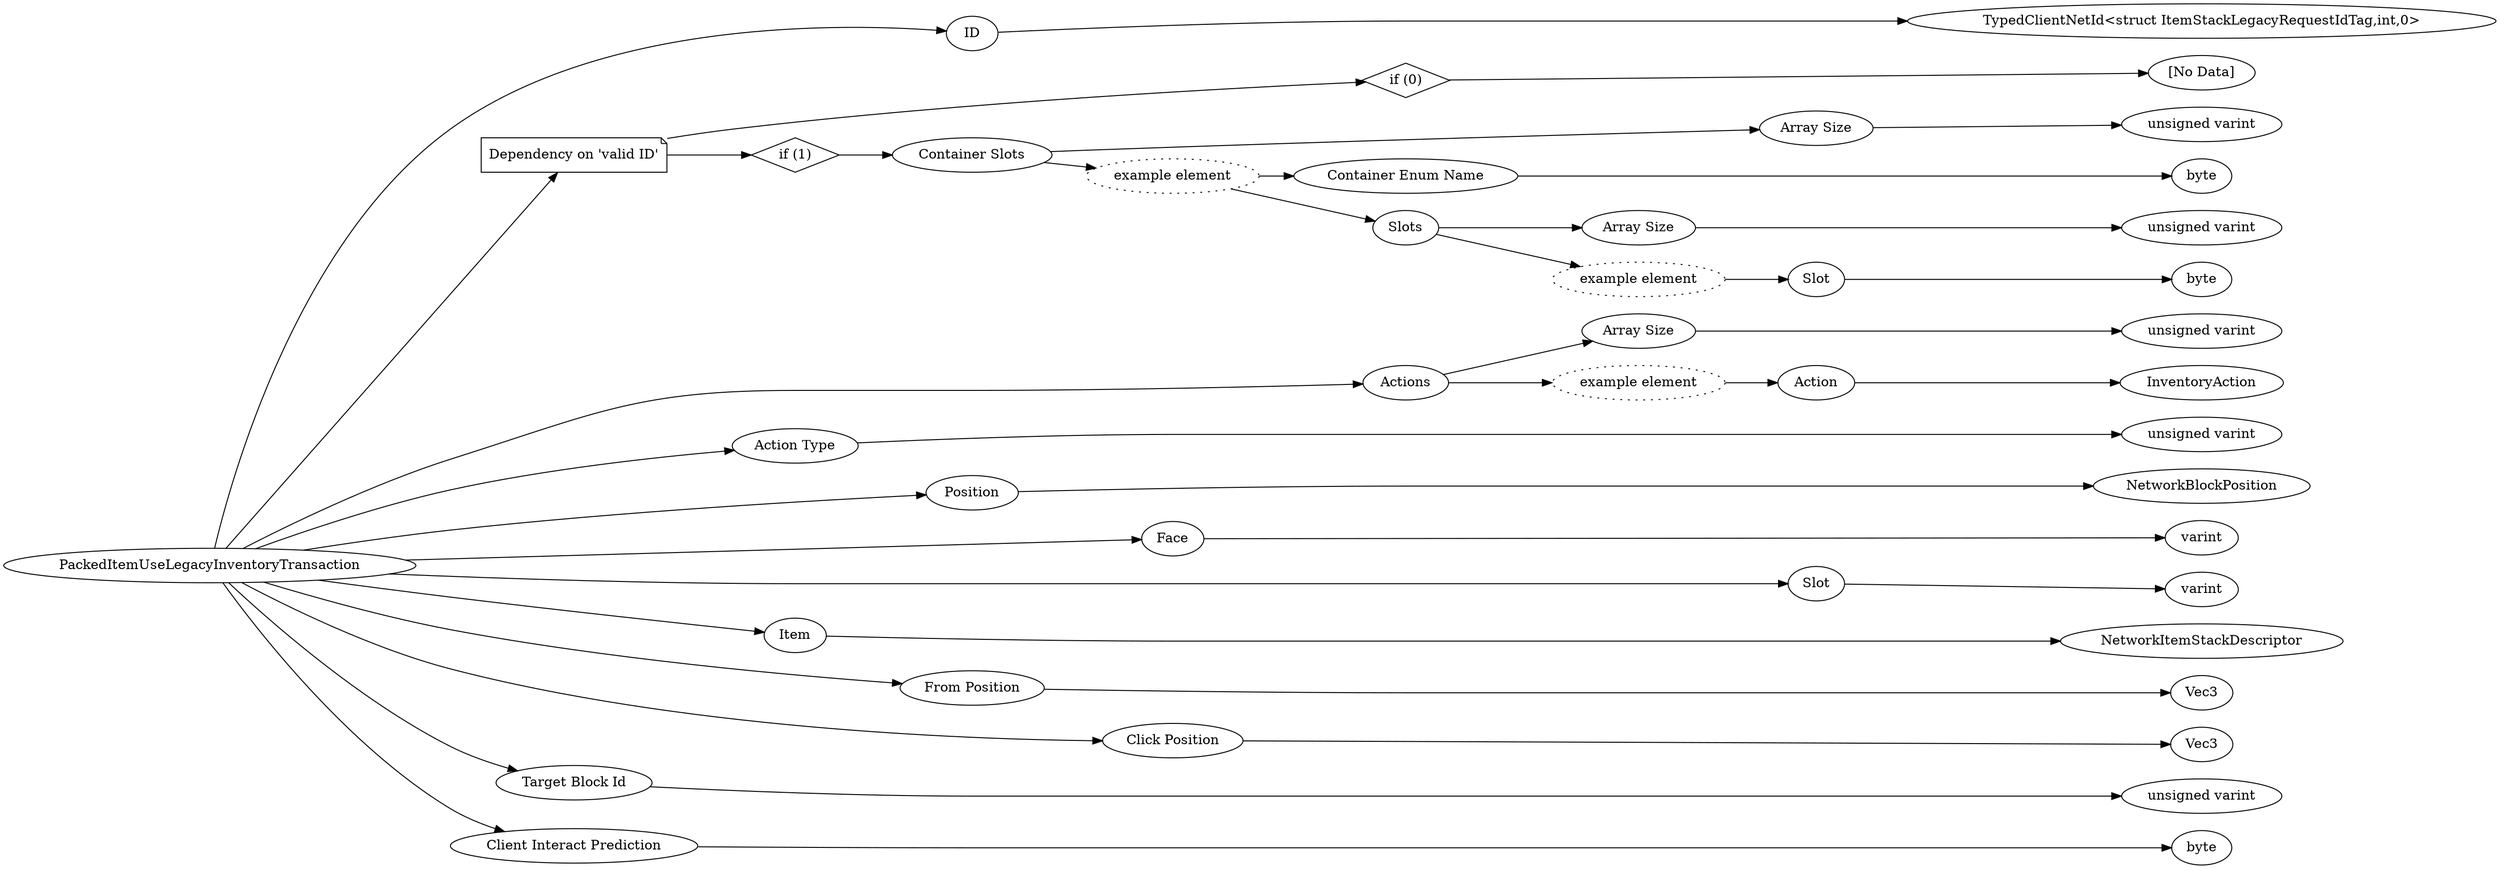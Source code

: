 digraph "PackedItemUseLegacyInventoryTransaction" {
rankdir = LR
32
32 -> 33
33 -> 37
32 -> 38
38 -> 39
39 -> 40
38 -> 41
41 -> 42
42 -> 43
43 -> 44
42 -> 45
45 -> 46
46 -> 47
45 -> 48
48 -> 49
49 -> 50
48 -> 51
51 -> 52
52 -> 53
32 -> 54
54 -> 55
55 -> 56
54 -> 57
57 -> 58
58 -> 59
32 -> 60
60 -> 61
32 -> 62
62 -> 63
32 -> 64
64 -> 65
32 -> 66
66 -> 67
32 -> 68
68 -> 69
32 -> 70
70 -> 71
32 -> 72
72 -> 73
32 -> 74
74 -> 75
32 -> 76
76 -> 77

32 [label="PackedItemUseLegacyInventoryTransaction",comment="name: \"PackedItemUseLegacyInventoryTransaction\", typeName: \"\", id: 32, branchId: 0, recurseId: -1, attributes: 0, notes: \"\""];
33 [label="ID",comment="name: \"ID\", typeName: \"TypedClientNetId<struct ItemStackLegacyRequestIdTag,int,0>\", id: 33, branchId: 0, recurseId: -1, attributes: 256, notes: \"\""];
37 [label="TypedClientNetId<struct ItemStackLegacyRequestIdTag,int,0>",comment="name: \"TypedClientNetId<struct ItemStackLegacyRequestIdTag,int,0>\", typeName: \"\", id: 37, branchId: 0, recurseId: -1, attributes: 512, notes: \"\""];
38 [label="Dependency on 'valid ID'",shape=note,comment="name: \"Dependency on 'valid ID'\", typeName: \"\", id: 38, branchId: 0, recurseId: -1, attributes: 2, notes: \"\""];
39 [label="if (0)",shape=diamond,comment="name: \"if (0)\", typeName: \"\", id: 39, branchId: 0, recurseId: -1, attributes: 4, notes: \"\""];
40 [label="[No Data]",comment="name: \"[No Data]\", typeName: \"\", id: 40, branchId: 0, recurseId: -1, attributes: 512, notes: \"\""];
41 [label="if (1)",shape=diamond,comment="name: \"if (1)\", typeName: \"\", id: 41, branchId: 1, recurseId: -1, attributes: 4, notes: \"\""];
42 [label="Container Slots",comment="name: \"Container Slots\", typeName: \"\", id: 42, branchId: 0, recurseId: -1, attributes: 8, notes: \"\""];
43 [label="Array Size",comment="name: \"Array Size\", typeName: \"\", id: 43, branchId: 0, recurseId: -1, attributes: 0, notes: \"\""];
44 [label="unsigned varint",comment="name: \"unsigned varint\", typeName: \"\", id: 44, branchId: 0, recurseId: -1, attributes: 512, notes: \"\""];
45 [label="example element",style=dotted,comment="name: \"example element\", typeName: \"\", id: 45, branchId: 0, recurseId: -1, attributes: 16, notes: \"\""];
46 [label="Container Enum Name",comment="name: \"Container Enum Name\", typeName: \"\", id: 46, branchId: 0, recurseId: -1, attributes: 0, notes: \"\""];
47 [label="byte",comment="name: \"byte\", typeName: \"\", id: 47, branchId: 0, recurseId: -1, attributes: 512, notes: \"\""];
48 [label="Slots",comment="name: \"Slots\", typeName: \"\", id: 48, branchId: 0, recurseId: -1, attributes: 8, notes: \"\""];
49 [label="Array Size",comment="name: \"Array Size\", typeName: \"\", id: 49, branchId: 0, recurseId: -1, attributes: 0, notes: \"\""];
50 [label="unsigned varint",comment="name: \"unsigned varint\", typeName: \"\", id: 50, branchId: 0, recurseId: -1, attributes: 512, notes: \"\""];
51 [label="example element",style=dotted,comment="name: \"example element\", typeName: \"\", id: 51, branchId: 0, recurseId: -1, attributes: 16, notes: \"\""];
52 [label="Slot",comment="name: \"Slot\", typeName: \"\", id: 52, branchId: 0, recurseId: -1, attributes: 0, notes: \"\""];
53 [label="byte",comment="name: \"byte\", typeName: \"\", id: 53, branchId: 0, recurseId: -1, attributes: 512, notes: \"\""];
54 [label="Actions",comment="name: \"Actions\", typeName: \"\", id: 54, branchId: 0, recurseId: -1, attributes: 8, notes: \"\""];
55 [label="Array Size",comment="name: \"Array Size\", typeName: \"\", id: 55, branchId: 0, recurseId: -1, attributes: 0, notes: \"\""];
56 [label="unsigned varint",comment="name: \"unsigned varint\", typeName: \"\", id: 56, branchId: 0, recurseId: -1, attributes: 512, notes: \"\""];
57 [label="example element",style=dotted,comment="name: \"example element\", typeName: \"\", id: 57, branchId: 0, recurseId: -1, attributes: 16, notes: \"\""];
58 [label="Action",comment="name: \"Action\", typeName: \"InventoryAction\", id: 58, branchId: 0, recurseId: -1, attributes: 256, notes: \"\""];
59 [label="InventoryAction",comment="name: \"InventoryAction\", typeName: \"\", id: 59, branchId: 0, recurseId: -1, attributes: 512, notes: \"\""];
60 [label="Action Type",comment="name: \"Action Type\", typeName: \"\", id: 60, branchId: 0, recurseId: -1, attributes: 0, notes: \"\""];
61 [label="unsigned varint",comment="name: \"unsigned varint\", typeName: \"\", id: 61, branchId: 0, recurseId: -1, attributes: 512, notes: \"\""];
62 [label="Position",comment="name: \"Position\", typeName: \"NetworkBlockPosition\", id: 62, branchId: 0, recurseId: -1, attributes: 256, notes: \"\""];
63 [label="NetworkBlockPosition",comment="name: \"NetworkBlockPosition\", typeName: \"\", id: 63, branchId: 0, recurseId: -1, attributes: 512, notes: \"\""];
64 [label="Face",comment="name: \"Face\", typeName: \"\", id: 64, branchId: 0, recurseId: -1, attributes: 0, notes: \"\""];
65 [label="varint",comment="name: \"varint\", typeName: \"\", id: 65, branchId: 0, recurseId: -1, attributes: 512, notes: \"\""];
66 [label="Slot",comment="name: \"Slot\", typeName: \"\", id: 66, branchId: 0, recurseId: -1, attributes: 0, notes: \"\""];
67 [label="varint",comment="name: \"varint\", typeName: \"\", id: 67, branchId: 0, recurseId: -1, attributes: 512, notes: \"\""];
68 [label="Item",comment="name: \"Item\", typeName: \"NetworkItemStackDescriptor\", id: 68, branchId: 0, recurseId: -1, attributes: 256, notes: \"\""];
69 [label="NetworkItemStackDescriptor",comment="name: \"NetworkItemStackDescriptor\", typeName: \"\", id: 69, branchId: 0, recurseId: -1, attributes: 512, notes: \"\""];
70 [label="From Position",comment="name: \"From Position\", typeName: \"Vec3\", id: 70, branchId: 0, recurseId: -1, attributes: 256, notes: \"\""];
71 [label="Vec3",comment="name: \"Vec3\", typeName: \"\", id: 71, branchId: 0, recurseId: -1, attributes: 512, notes: \"\""];
72 [label="Click Position",comment="name: \"Click Position\", typeName: \"Vec3\", id: 72, branchId: 0, recurseId: -1, attributes: 256, notes: \"\""];
73 [label="Vec3",comment="name: \"Vec3\", typeName: \"\", id: 73, branchId: 0, recurseId: -1, attributes: 512, notes: \"\""];
74 [label="Target Block Id",comment="name: \"Target Block Id\", typeName: \"\", id: 74, branchId: 0, recurseId: -1, attributes: 0, notes: \"\""];
75 [label="unsigned varint",comment="name: \"unsigned varint\", typeName: \"\", id: 75, branchId: 0, recurseId: -1, attributes: 512, notes: \"\""];
76 [label="Client Interact Prediction",comment="name: \"Client Interact Prediction\", typeName: \"\", id: 76, branchId: 0, recurseId: -1, attributes: 0, notes: \"\""];
77 [label="byte",comment="name: \"byte\", typeName: \"\", id: 77, branchId: 0, recurseId: -1, attributes: 512, notes: \"\""];
{ rank = max;37;40;44;47;50;53;56;59;61;63;65;67;69;71;73;75;77}

}
